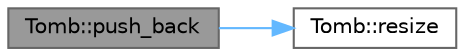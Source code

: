 digraph "Tomb::push_back"
{
 // LATEX_PDF_SIZE
  bgcolor="transparent";
  edge [fontname=Helvetica,fontsize=10,labelfontname=Helvetica,labelfontsize=10];
  node [fontname=Helvetica,fontsize=10,shape=box,height=0.2,width=0.4];
  rankdir="LR";
  Node1 [id="Node000001",label="Tomb::push_back",height=0.2,width=0.4,color="gray40", fillcolor="grey60", style="filled", fontcolor="black",tooltip="Tomb push_back függvénye. A függvény a tömb végére fűz egy elemet."];
  Node1 -> Node2 [id="edge3_Node000001_Node000002",color="steelblue1",style="solid",tooltip=" "];
  Node2 [id="Node000002",label="Tomb::resize",height=0.2,width=0.4,color="grey40", fillcolor="white", style="filled",URL="$class_tomb.html#ae97c51ef2373b6301e03957eea14a36d",tooltip="Tomb resize függvénye. A függvény a tömb méretét növeli a megadott értékkel."];
}
